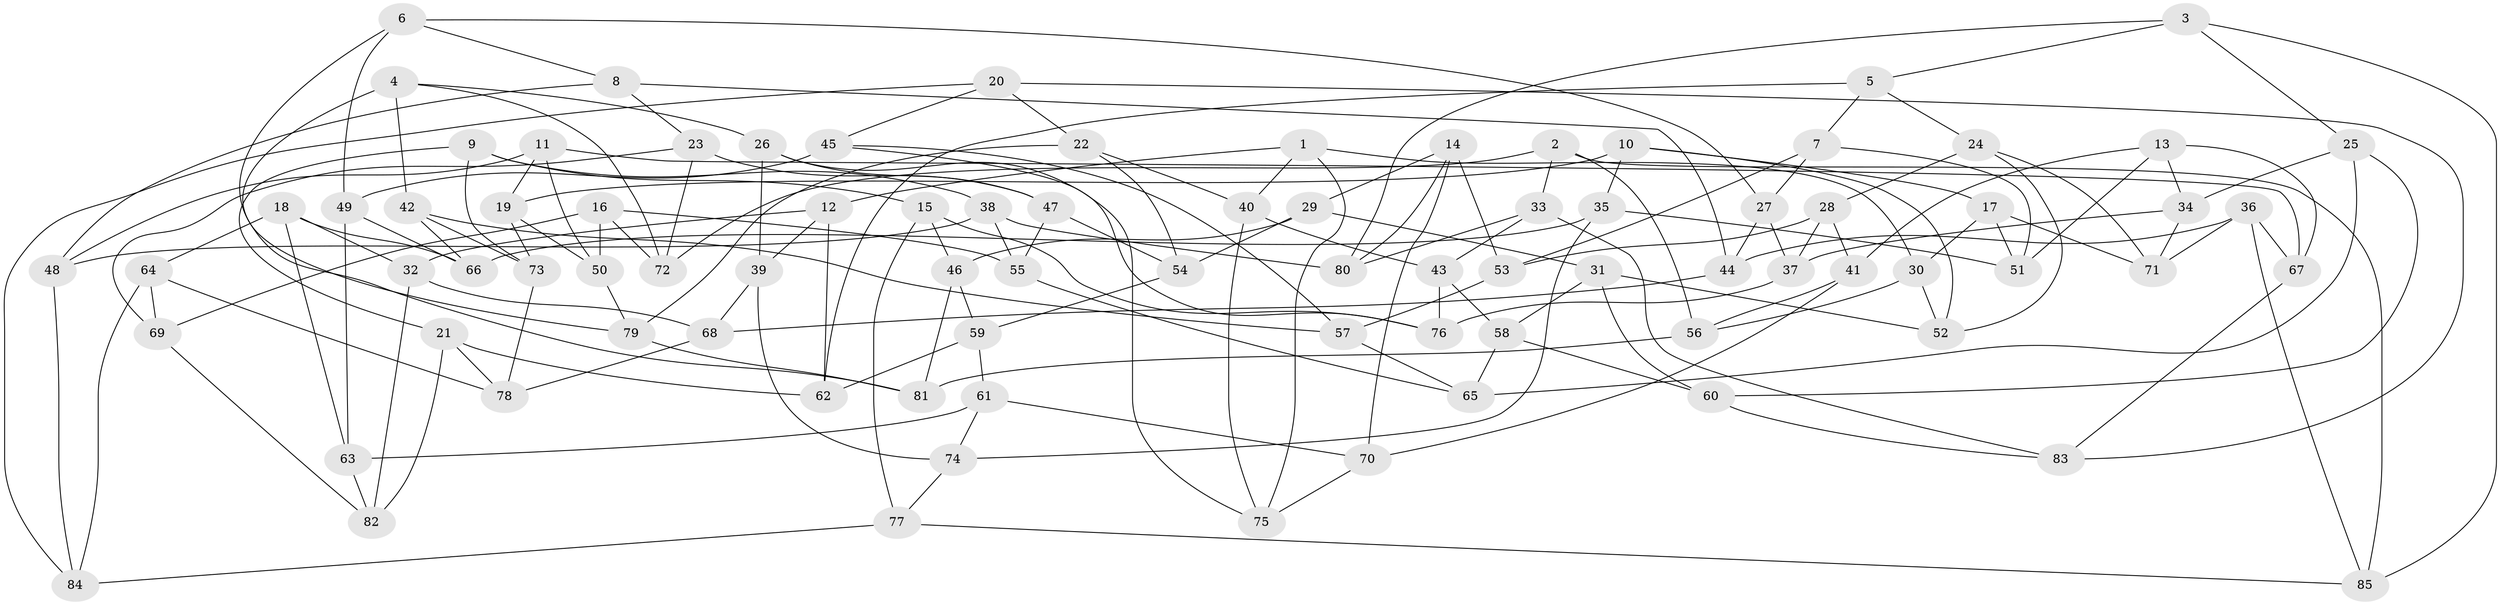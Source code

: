 // coarse degree distribution, {4: 0.6046511627906976, 12: 0.023255813953488372, 6: 0.023255813953488372, 8: 0.046511627906976744, 9: 0.06976744186046512, 10: 0.06976744186046512, 11: 0.023255813953488372, 3: 0.13953488372093023}
// Generated by graph-tools (version 1.1) at 2025/53/03/04/25 22:53:50]
// undirected, 85 vertices, 170 edges
graph export_dot {
  node [color=gray90,style=filled];
  1;
  2;
  3;
  4;
  5;
  6;
  7;
  8;
  9;
  10;
  11;
  12;
  13;
  14;
  15;
  16;
  17;
  18;
  19;
  20;
  21;
  22;
  23;
  24;
  25;
  26;
  27;
  28;
  29;
  30;
  31;
  32;
  33;
  34;
  35;
  36;
  37;
  38;
  39;
  40;
  41;
  42;
  43;
  44;
  45;
  46;
  47;
  48;
  49;
  50;
  51;
  52;
  53;
  54;
  55;
  56;
  57;
  58;
  59;
  60;
  61;
  62;
  63;
  64;
  65;
  66;
  67;
  68;
  69;
  70;
  71;
  72;
  73;
  74;
  75;
  76;
  77;
  78;
  79;
  80;
  81;
  82;
  83;
  84;
  85;
  1 -- 30;
  1 -- 75;
  1 -- 40;
  1 -- 12;
  2 -- 72;
  2 -- 85;
  2 -- 56;
  2 -- 33;
  3 -- 85;
  3 -- 5;
  3 -- 80;
  3 -- 25;
  4 -- 81;
  4 -- 26;
  4 -- 42;
  4 -- 72;
  5 -- 7;
  5 -- 62;
  5 -- 24;
  6 -- 27;
  6 -- 49;
  6 -- 79;
  6 -- 8;
  7 -- 51;
  7 -- 53;
  7 -- 27;
  8 -- 44;
  8 -- 48;
  8 -- 23;
  9 -- 15;
  9 -- 38;
  9 -- 21;
  9 -- 73;
  10 -- 17;
  10 -- 19;
  10 -- 52;
  10 -- 35;
  11 -- 67;
  11 -- 19;
  11 -- 50;
  11 -- 48;
  12 -- 32;
  12 -- 39;
  12 -- 62;
  13 -- 51;
  13 -- 67;
  13 -- 34;
  13 -- 41;
  14 -- 80;
  14 -- 70;
  14 -- 53;
  14 -- 29;
  15 -- 77;
  15 -- 76;
  15 -- 46;
  16 -- 50;
  16 -- 69;
  16 -- 55;
  16 -- 72;
  17 -- 51;
  17 -- 71;
  17 -- 30;
  18 -- 66;
  18 -- 63;
  18 -- 64;
  18 -- 32;
  19 -- 50;
  19 -- 73;
  20 -- 22;
  20 -- 83;
  20 -- 84;
  20 -- 45;
  21 -- 62;
  21 -- 78;
  21 -- 82;
  22 -- 40;
  22 -- 54;
  22 -- 79;
  23 -- 47;
  23 -- 72;
  23 -- 69;
  24 -- 28;
  24 -- 71;
  24 -- 52;
  25 -- 60;
  25 -- 34;
  25 -- 65;
  26 -- 76;
  26 -- 47;
  26 -- 39;
  27 -- 37;
  27 -- 44;
  28 -- 37;
  28 -- 53;
  28 -- 41;
  29 -- 31;
  29 -- 54;
  29 -- 46;
  30 -- 56;
  30 -- 52;
  31 -- 52;
  31 -- 58;
  31 -- 60;
  32 -- 82;
  32 -- 68;
  33 -- 83;
  33 -- 43;
  33 -- 80;
  34 -- 37;
  34 -- 71;
  35 -- 51;
  35 -- 66;
  35 -- 74;
  36 -- 67;
  36 -- 44;
  36 -- 85;
  36 -- 71;
  37 -- 76;
  38 -- 48;
  38 -- 55;
  38 -- 80;
  39 -- 74;
  39 -- 68;
  40 -- 75;
  40 -- 43;
  41 -- 70;
  41 -- 56;
  42 -- 73;
  42 -- 57;
  42 -- 66;
  43 -- 76;
  43 -- 58;
  44 -- 68;
  45 -- 57;
  45 -- 75;
  45 -- 49;
  46 -- 59;
  46 -- 81;
  47 -- 55;
  47 -- 54;
  48 -- 84;
  49 -- 63;
  49 -- 66;
  50 -- 79;
  53 -- 57;
  54 -- 59;
  55 -- 65;
  56 -- 81;
  57 -- 65;
  58 -- 65;
  58 -- 60;
  59 -- 61;
  59 -- 62;
  60 -- 83;
  61 -- 63;
  61 -- 70;
  61 -- 74;
  63 -- 82;
  64 -- 84;
  64 -- 78;
  64 -- 69;
  67 -- 83;
  68 -- 78;
  69 -- 82;
  70 -- 75;
  73 -- 78;
  74 -- 77;
  77 -- 84;
  77 -- 85;
  79 -- 81;
}
